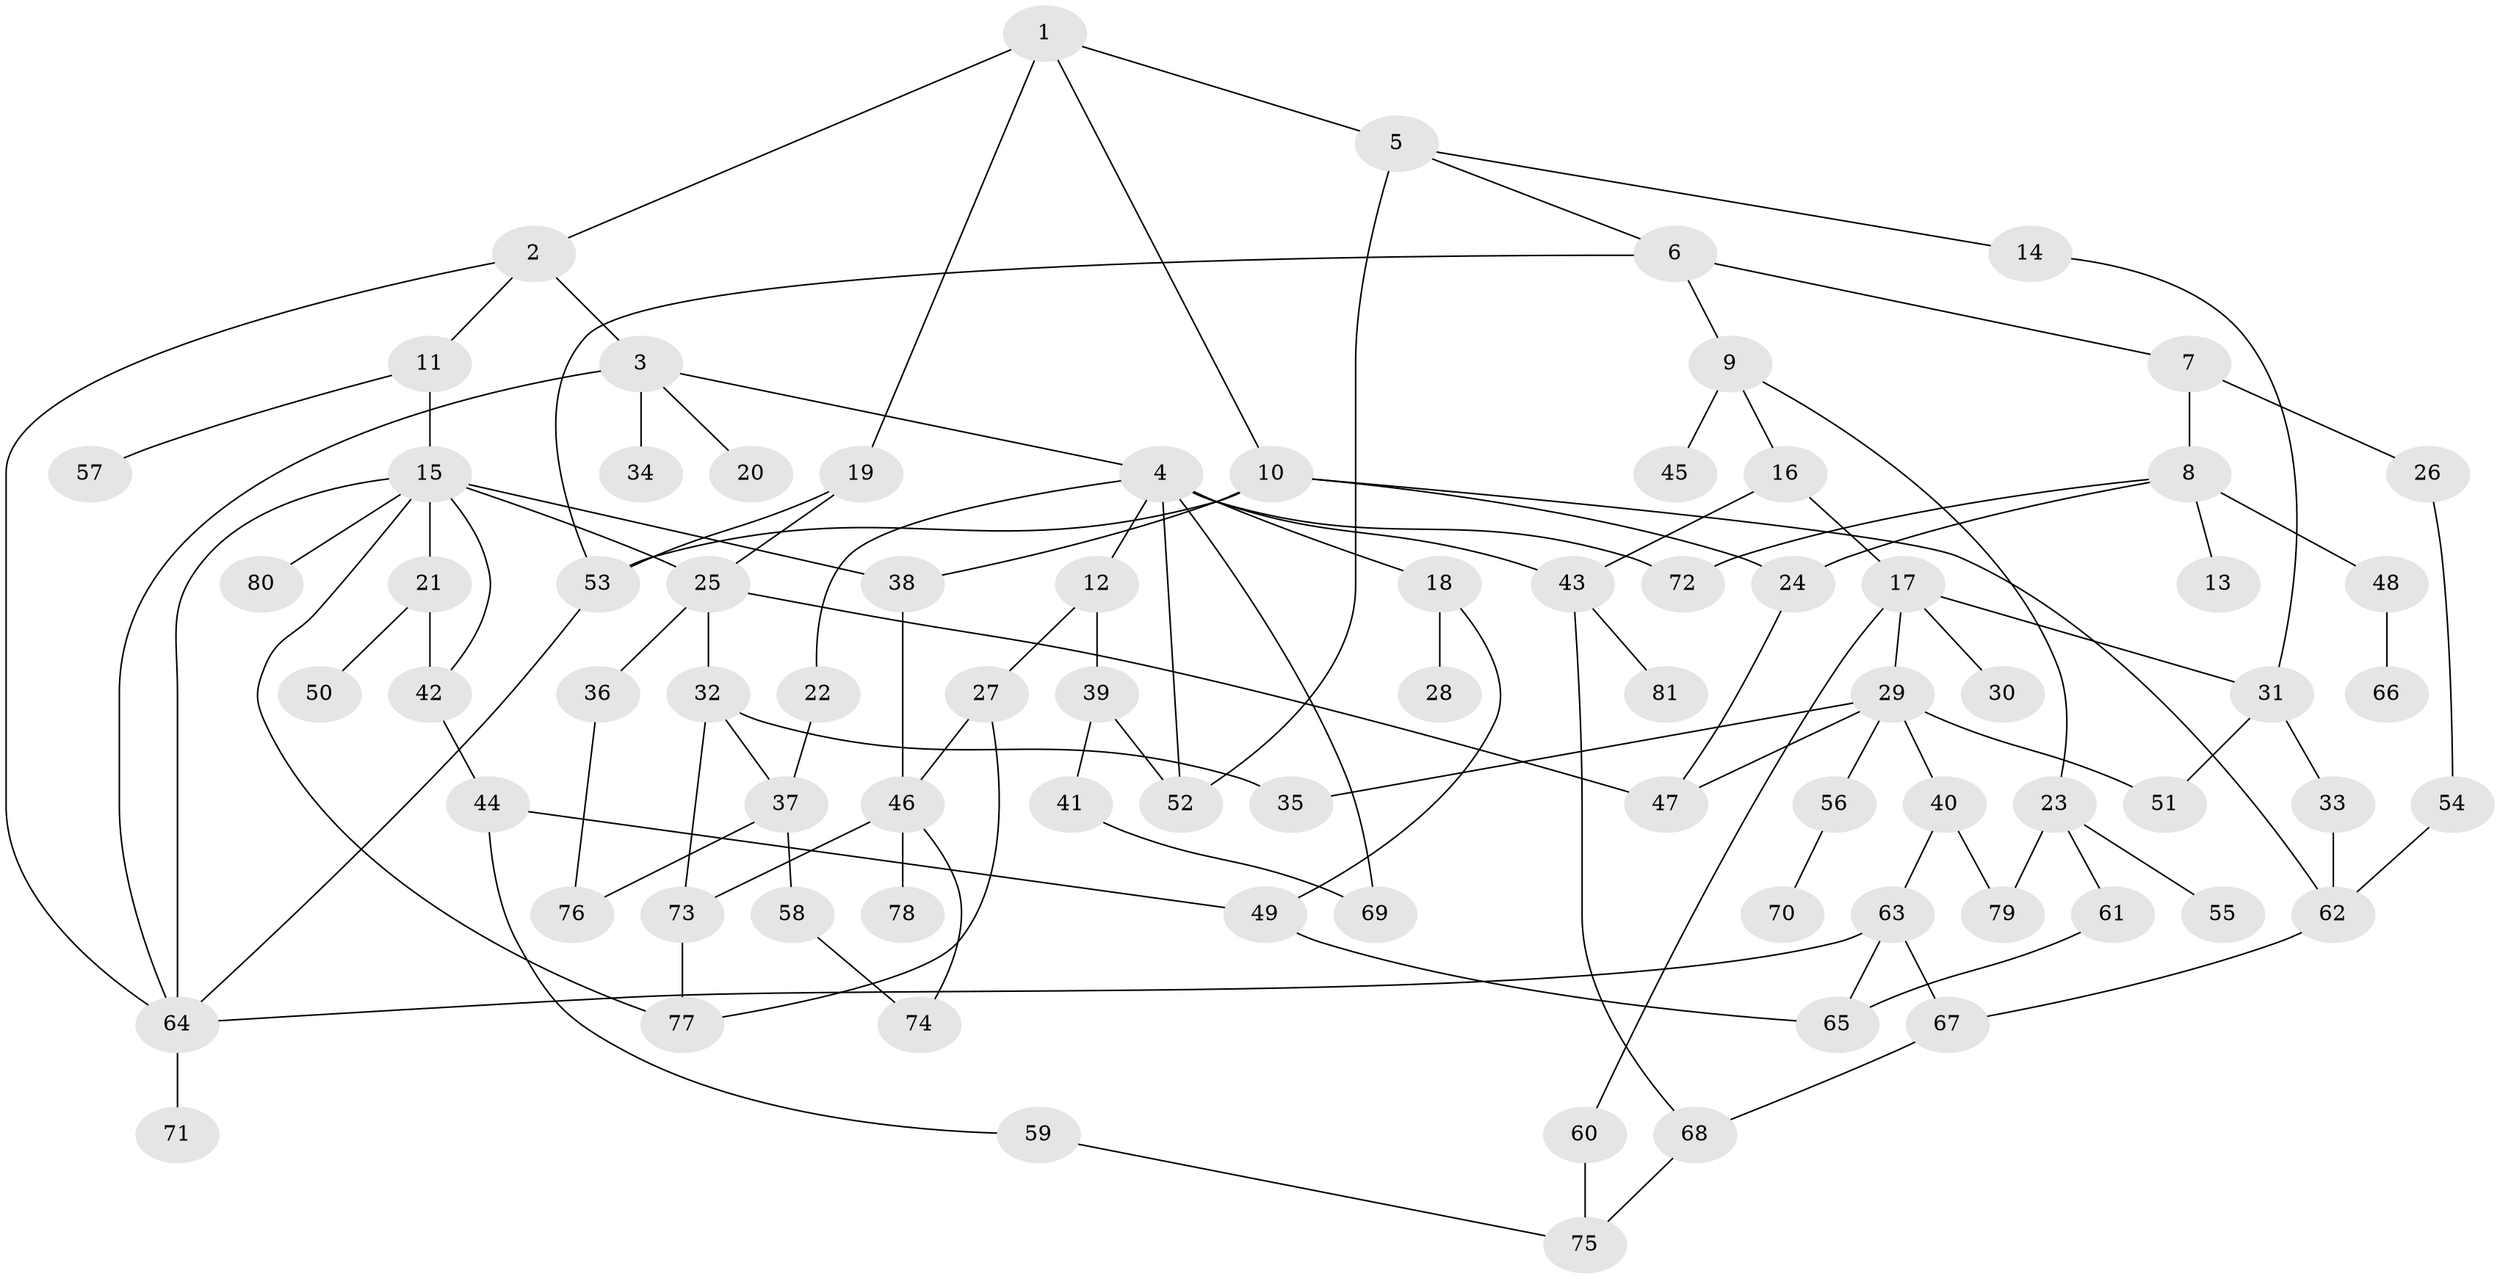 // coarse degree distribution, {8: 0.030303030303030304, 6: 0.12121212121212122, 7: 0.09090909090909091, 5: 0.06060606060606061, 3: 0.24242424242424243, 2: 0.12121212121212122, 4: 0.18181818181818182, 1: 0.15151515151515152}
// Generated by graph-tools (version 1.1) at 2025/49/03/04/25 22:49:07]
// undirected, 81 vertices, 117 edges
graph export_dot {
  node [color=gray90,style=filled];
  1;
  2;
  3;
  4;
  5;
  6;
  7;
  8;
  9;
  10;
  11;
  12;
  13;
  14;
  15;
  16;
  17;
  18;
  19;
  20;
  21;
  22;
  23;
  24;
  25;
  26;
  27;
  28;
  29;
  30;
  31;
  32;
  33;
  34;
  35;
  36;
  37;
  38;
  39;
  40;
  41;
  42;
  43;
  44;
  45;
  46;
  47;
  48;
  49;
  50;
  51;
  52;
  53;
  54;
  55;
  56;
  57;
  58;
  59;
  60;
  61;
  62;
  63;
  64;
  65;
  66;
  67;
  68;
  69;
  70;
  71;
  72;
  73;
  74;
  75;
  76;
  77;
  78;
  79;
  80;
  81;
  1 -- 2;
  1 -- 5;
  1 -- 10;
  1 -- 19;
  2 -- 3;
  2 -- 11;
  2 -- 64;
  3 -- 4;
  3 -- 20;
  3 -- 34;
  3 -- 64;
  4 -- 12;
  4 -- 18;
  4 -- 22;
  4 -- 72;
  4 -- 69;
  4 -- 52;
  4 -- 43;
  5 -- 6;
  5 -- 14;
  5 -- 52;
  6 -- 7;
  6 -- 9;
  6 -- 53;
  7 -- 8;
  7 -- 26;
  8 -- 13;
  8 -- 24;
  8 -- 48;
  8 -- 72;
  9 -- 16;
  9 -- 23;
  9 -- 45;
  10 -- 38;
  10 -- 62;
  10 -- 53;
  10 -- 24;
  11 -- 15;
  11 -- 57;
  12 -- 27;
  12 -- 39;
  14 -- 31;
  15 -- 21;
  15 -- 25;
  15 -- 42;
  15 -- 64;
  15 -- 80;
  15 -- 77;
  15 -- 38;
  16 -- 17;
  16 -- 43;
  17 -- 29;
  17 -- 30;
  17 -- 31;
  17 -- 60;
  18 -- 28;
  18 -- 49;
  19 -- 25;
  19 -- 53;
  21 -- 50;
  21 -- 42;
  22 -- 37;
  23 -- 55;
  23 -- 61;
  23 -- 79;
  24 -- 47;
  25 -- 32;
  25 -- 36;
  25 -- 47;
  26 -- 54;
  27 -- 46;
  27 -- 77;
  29 -- 35;
  29 -- 40;
  29 -- 47;
  29 -- 51;
  29 -- 56;
  31 -- 33;
  31 -- 51;
  32 -- 73;
  32 -- 35;
  32 -- 37;
  33 -- 62;
  36 -- 76;
  37 -- 58;
  37 -- 76;
  38 -- 46;
  39 -- 41;
  39 -- 52;
  40 -- 63;
  40 -- 79;
  41 -- 69;
  42 -- 44;
  43 -- 68;
  43 -- 81;
  44 -- 59;
  44 -- 49;
  46 -- 74;
  46 -- 78;
  46 -- 73;
  48 -- 66;
  49 -- 65;
  53 -- 64;
  54 -- 62;
  56 -- 70;
  58 -- 74;
  59 -- 75;
  60 -- 75;
  61 -- 65;
  62 -- 67;
  63 -- 67;
  63 -- 65;
  63 -- 64;
  64 -- 71;
  67 -- 68;
  68 -- 75;
  73 -- 77;
}
